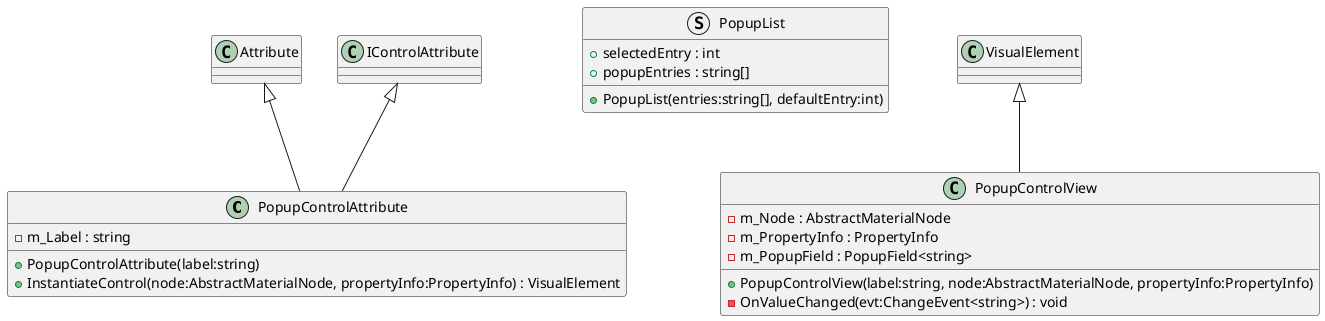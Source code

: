 @startuml
class PopupControlAttribute {
    - m_Label : string
    + PopupControlAttribute(label:string)
    + InstantiateControl(node:AbstractMaterialNode, propertyInfo:PropertyInfo) : VisualElement
}
struct PopupList {
    + selectedEntry : int
    + popupEntries : string[]
    + PopupList(entries:string[], defaultEntry:int)
}
class PopupControlView {
    - m_Node : AbstractMaterialNode
    - m_PropertyInfo : PropertyInfo
    - m_PopupField : PopupField<string>
    + PopupControlView(label:string, node:AbstractMaterialNode, propertyInfo:PropertyInfo)
    - OnValueChanged(evt:ChangeEvent<string>) : void
}
Attribute <|-- PopupControlAttribute
IControlAttribute <|-- PopupControlAttribute
VisualElement <|-- PopupControlView
@enduml

